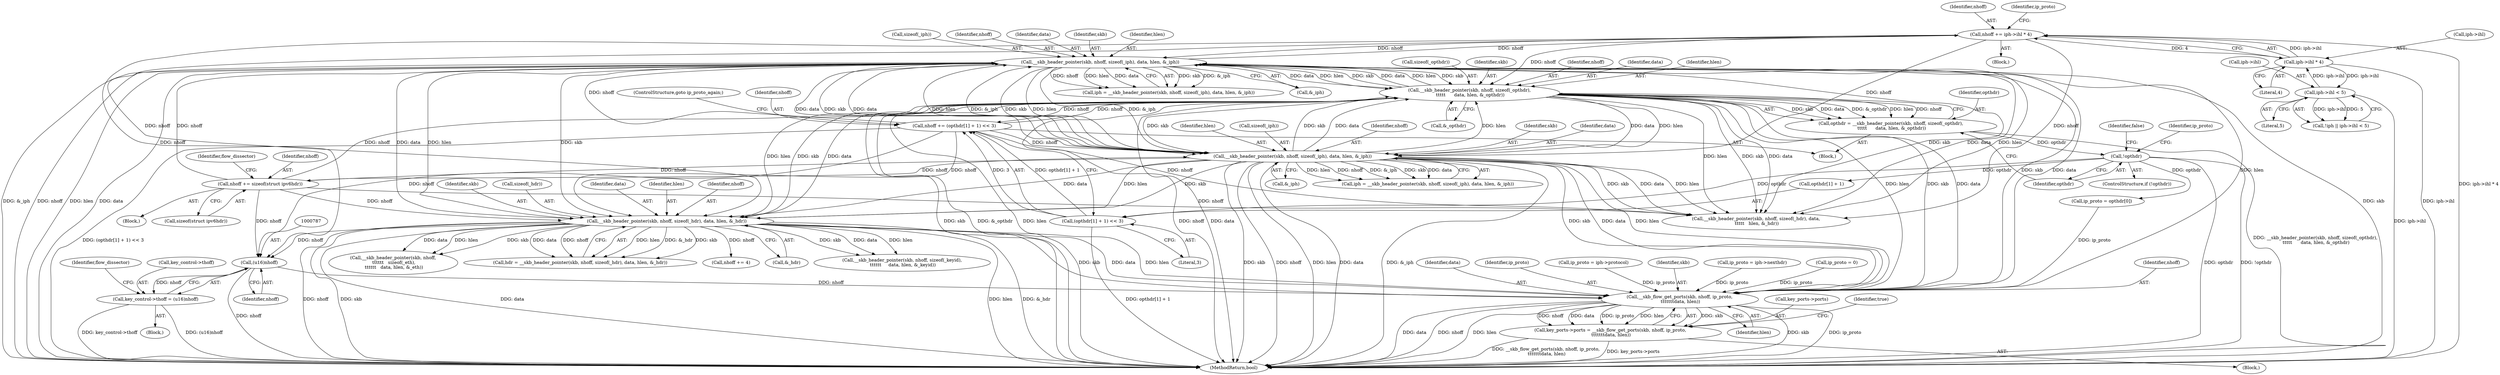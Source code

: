 digraph "1_linux_a6e544b0a88b53114bfa5a57e21b7be7a8dfc9d0@del" {
"1000786" [label="(Call,(u16)nhoff)"];
"1000213" [label="(Call,nhoff += iph->ihl * 4)"];
"1000215" [label="(Call,iph->ihl * 4)"];
"1000206" [label="(Call,iph->ihl < 5)"];
"1000193" [label="(Call,__skb_header_pointer(skb, nhoff, sizeof(_iph), data, hlen, &_iph))"];
"1000723" [label="(Call,__skb_header_pointer(skb, nhoff, sizeof(_opthdr),\n \t\t\t\t\t      data, hlen, &_opthdr))"];
"1000269" [label="(Call,__skb_header_pointer(skb, nhoff, sizeof(_iph), data, hlen, &_iph))"];
"1000288" [label="(Call,nhoff += sizeof(struct ipv6hdr))"];
"1000742" [label="(Call,nhoff += (opthdr[1] + 1) << 3)"];
"1000744" [label="(Call,(opthdr[1] + 1) << 3)"];
"1000733" [label="(Call,!opthdr)"];
"1000721" [label="(Call,opthdr = __skb_header_pointer(skb, nhoff, sizeof(_opthdr),\n \t\t\t\t\t      data, hlen, &_opthdr))"];
"1000580" [label="(Call,__skb_header_pointer(skb, nhoff, sizeof(_hdr), data, hlen, &_hdr))"];
"1000782" [label="(Call,key_control->thoff = (u16)nhoff)"];
"1000804" [label="(Call,__skb_flow_get_ports(skb, nhoff, ip_proto,\n \t\t\t\t\t\t\tdata, hlen))"];
"1000800" [label="(Call,key_ports->ports = __skb_flow_get_ports(skb, nhoff, ip_proto,\n \t\t\t\t\t\t\tdata, hlen))"];
"1000736" [label="(Identifier,false)"];
"1000262" [label="(Block,)"];
"1000684" [label="(Call,__skb_header_pointer(skb, nhoff,\n \t\t\t\t\t\t   sizeof(_eth),\n \t\t\t\t\t\t   data, hlen, &_eth))"];
"1000215" [label="(Call,iph->ihl * 4)"];
"1000193" [label="(Call,__skb_header_pointer(skb, nhoff, sizeof(_iph), data, hlen, &_iph))"];
"1000275" [label="(Identifier,hlen)"];
"1000272" [label="(Call,sizeof(_iph))"];
"1000276" [label="(Call,&_iph)"];
"1000801" [label="(Call,key_ports->ports)"];
"1000580" [label="(Call,__skb_header_pointer(skb, nhoff, sizeof(_hdr), data, hlen, &_hdr))"];
"1000294" [label="(Identifier,flow_dissector)"];
"1000578" [label="(Call,hdr = __skb_header_pointer(skb, nhoff, sizeof(_hdr), data, hlen, &_hdr))"];
"1000196" [label="(Call,sizeof(_iph))"];
"1000195" [label="(Identifier,nhoff)"];
"1000744" [label="(Call,(opthdr[1] + 1) << 3)"];
"1000725" [label="(Identifier,nhoff)"];
"1000728" [label="(Identifier,data)"];
"1000782" [label="(Call,key_control->thoff = (u16)nhoff)"];
"1000608" [label="(Call,nhoff += 4)"];
"1000730" [label="(Call,&_opthdr)"];
"1000751" [label="(ControlStructure,goto ip_proto_again;)"];
"1000267" [label="(Call,iph = __skb_header_pointer(skb, nhoff, sizeof(_iph), data, hlen, &_iph))"];
"1000733" [label="(Call,!opthdr)"];
"1000737" [label="(Call,ip_proto = opthdr[0])"];
"1000187" [label="(Block,)"];
"1000806" [label="(Identifier,nhoff)"];
"1000112" [label="(Block,)"];
"1000788" [label="(Identifier,nhoff)"];
"1000793" [label="(Block,)"];
"1000808" [label="(Identifier,data)"];
"1000581" [label="(Identifier,skb)"];
"1000214" [label="(Identifier,nhoff)"];
"1000198" [label="(Identifier,data)"];
"1000269" [label="(Call,__skb_header_pointer(skb, nhoff, sizeof(_iph), data, hlen, &_iph))"];
"1000194" [label="(Identifier,skb)"];
"1000271" [label="(Identifier,nhoff)"];
"1000583" [label="(Call,sizeof(_hdr))"];
"1000712" [label="(Block,)"];
"1000812" [label="(MethodReturn,bool)"];
"1000206" [label="(Call,iph->ihl < 5)"];
"1000587" [label="(Call,&_hdr)"];
"1000807" [label="(Identifier,ip_proto)"];
"1000723" [label="(Call,__skb_header_pointer(skb, nhoff, sizeof(_opthdr),\n \t\t\t\t\t      data, hlen, &_opthdr))"];
"1000220" [label="(Call,ip_proto = iph->protocol)"];
"1000585" [label="(Identifier,data)"];
"1000207" [label="(Call,iph->ihl)"];
"1000586" [label="(Identifier,hlen)"];
"1000809" [label="(Identifier,hlen)"];
"1000270" [label="(Identifier,skb)"];
"1000219" [label="(Literal,4)"];
"1000745" [label="(Call,opthdr[1] + 1)"];
"1000722" [label="(Identifier,opthdr)"];
"1000734" [label="(Identifier,opthdr)"];
"1000191" [label="(Call,iph = __skb_header_pointer(skb, nhoff, sizeof(_iph), data, hlen, &_iph))"];
"1000288" [label="(Call,nhoff += sizeof(struct ipv6hdr))"];
"1000800" [label="(Call,key_ports->ports = __skb_flow_get_ports(skb, nhoff, ip_proto,\n \t\t\t\t\t\t\tdata, hlen))"];
"1000487" [label="(Call,__skb_header_pointer(skb, nhoff, sizeof(_hdr), data,\n \t\t\t\t\t   hlen, &_hdr))"];
"1000786" [label="(Call,(u16)nhoff)"];
"1000750" [label="(Literal,3)"];
"1000582" [label="(Identifier,nhoff)"];
"1000805" [label="(Identifier,skb)"];
"1000289" [label="(Identifier,nhoff)"];
"1000631" [label="(Call,__skb_header_pointer(skb, nhoff, sizeof(_keyid),\n \t\t\t\t\t\t     data, hlen, &_keyid))"];
"1000742" [label="(Call,nhoff += (opthdr[1] + 1) << 3)"];
"1000743" [label="(Identifier,nhoff)"];
"1000213" [label="(Call,nhoff += iph->ihl * 4)"];
"1000283" [label="(Call,ip_proto = iph->nexthdr)"];
"1000738" [label="(Identifier,ip_proto)"];
"1000729" [label="(Identifier,hlen)"];
"1000783" [label="(Call,key_control->thoff)"];
"1000199" [label="(Identifier,hlen)"];
"1000274" [label="(Identifier,data)"];
"1000200" [label="(Call,&_iph)"];
"1000203" [label="(Call,!iph || iph->ihl < 5)"];
"1000804" [label="(Call,__skb_flow_get_ports(skb, nhoff, ip_proto,\n \t\t\t\t\t\t\tdata, hlen))"];
"1000726" [label="(Call,sizeof(_opthdr))"];
"1000290" [label="(Call,sizeof(struct ipv6hdr))"];
"1000724" [label="(Identifier,skb)"];
"1000221" [label="(Identifier,ip_proto)"];
"1000721" [label="(Call,opthdr = __skb_header_pointer(skb, nhoff, sizeof(_opthdr),\n \t\t\t\t\t      data, hlen, &_opthdr))"];
"1000210" [label="(Literal,5)"];
"1000732" [label="(ControlStructure,if (!opthdr))"];
"1000228" [label="(Call,ip_proto = 0)"];
"1000811" [label="(Identifier,true)"];
"1000791" [label="(Identifier,flow_dissector)"];
"1000216" [label="(Call,iph->ihl)"];
"1000786" -> "1000782"  [label="AST: "];
"1000786" -> "1000788"  [label="CFG: "];
"1000787" -> "1000786"  [label="AST: "];
"1000788" -> "1000786"  [label="AST: "];
"1000782" -> "1000786"  [label="CFG: "];
"1000786" -> "1000812"  [label="DDG: nhoff"];
"1000786" -> "1000782"  [label="DDG: nhoff"];
"1000213" -> "1000786"  [label="DDG: nhoff"];
"1000288" -> "1000786"  [label="DDG: nhoff"];
"1000580" -> "1000786"  [label="DDG: nhoff"];
"1000742" -> "1000786"  [label="DDG: nhoff"];
"1000786" -> "1000804"  [label="DDG: nhoff"];
"1000213" -> "1000187"  [label="AST: "];
"1000213" -> "1000215"  [label="CFG: "];
"1000214" -> "1000213"  [label="AST: "];
"1000215" -> "1000213"  [label="AST: "];
"1000221" -> "1000213"  [label="CFG: "];
"1000213" -> "1000812"  [label="DDG: iph->ihl * 4"];
"1000213" -> "1000193"  [label="DDG: nhoff"];
"1000215" -> "1000213"  [label="DDG: iph->ihl"];
"1000215" -> "1000213"  [label="DDG: 4"];
"1000193" -> "1000213"  [label="DDG: nhoff"];
"1000213" -> "1000269"  [label="DDG: nhoff"];
"1000213" -> "1000487"  [label="DDG: nhoff"];
"1000213" -> "1000580"  [label="DDG: nhoff"];
"1000213" -> "1000723"  [label="DDG: nhoff"];
"1000215" -> "1000219"  [label="CFG: "];
"1000216" -> "1000215"  [label="AST: "];
"1000219" -> "1000215"  [label="AST: "];
"1000215" -> "1000812"  [label="DDG: iph->ihl"];
"1000215" -> "1000206"  [label="DDG: iph->ihl"];
"1000206" -> "1000215"  [label="DDG: iph->ihl"];
"1000206" -> "1000203"  [label="AST: "];
"1000206" -> "1000210"  [label="CFG: "];
"1000207" -> "1000206"  [label="AST: "];
"1000210" -> "1000206"  [label="AST: "];
"1000203" -> "1000206"  [label="CFG: "];
"1000206" -> "1000812"  [label="DDG: iph->ihl"];
"1000206" -> "1000203"  [label="DDG: iph->ihl"];
"1000206" -> "1000203"  [label="DDG: 5"];
"1000193" -> "1000191"  [label="AST: "];
"1000193" -> "1000200"  [label="CFG: "];
"1000194" -> "1000193"  [label="AST: "];
"1000195" -> "1000193"  [label="AST: "];
"1000196" -> "1000193"  [label="AST: "];
"1000198" -> "1000193"  [label="AST: "];
"1000199" -> "1000193"  [label="AST: "];
"1000200" -> "1000193"  [label="AST: "];
"1000191" -> "1000193"  [label="CFG: "];
"1000193" -> "1000812"  [label="DDG: skb"];
"1000193" -> "1000812"  [label="DDG: &_iph"];
"1000193" -> "1000812"  [label="DDG: nhoff"];
"1000193" -> "1000812"  [label="DDG: hlen"];
"1000193" -> "1000812"  [label="DDG: data"];
"1000193" -> "1000191"  [label="DDG: skb"];
"1000193" -> "1000191"  [label="DDG: &_iph"];
"1000193" -> "1000191"  [label="DDG: nhoff"];
"1000193" -> "1000191"  [label="DDG: hlen"];
"1000193" -> "1000191"  [label="DDG: data"];
"1000723" -> "1000193"  [label="DDG: skb"];
"1000723" -> "1000193"  [label="DDG: data"];
"1000723" -> "1000193"  [label="DDG: hlen"];
"1000269" -> "1000193"  [label="DDG: skb"];
"1000269" -> "1000193"  [label="DDG: data"];
"1000269" -> "1000193"  [label="DDG: hlen"];
"1000269" -> "1000193"  [label="DDG: &_iph"];
"1000288" -> "1000193"  [label="DDG: nhoff"];
"1000742" -> "1000193"  [label="DDG: nhoff"];
"1000193" -> "1000269"  [label="DDG: skb"];
"1000193" -> "1000269"  [label="DDG: data"];
"1000193" -> "1000269"  [label="DDG: hlen"];
"1000193" -> "1000269"  [label="DDG: &_iph"];
"1000193" -> "1000487"  [label="DDG: skb"];
"1000193" -> "1000487"  [label="DDG: data"];
"1000193" -> "1000487"  [label="DDG: hlen"];
"1000193" -> "1000580"  [label="DDG: skb"];
"1000193" -> "1000580"  [label="DDG: data"];
"1000193" -> "1000580"  [label="DDG: hlen"];
"1000193" -> "1000723"  [label="DDG: skb"];
"1000193" -> "1000723"  [label="DDG: data"];
"1000193" -> "1000723"  [label="DDG: hlen"];
"1000193" -> "1000804"  [label="DDG: skb"];
"1000193" -> "1000804"  [label="DDG: data"];
"1000193" -> "1000804"  [label="DDG: hlen"];
"1000723" -> "1000721"  [label="AST: "];
"1000723" -> "1000730"  [label="CFG: "];
"1000724" -> "1000723"  [label="AST: "];
"1000725" -> "1000723"  [label="AST: "];
"1000726" -> "1000723"  [label="AST: "];
"1000728" -> "1000723"  [label="AST: "];
"1000729" -> "1000723"  [label="AST: "];
"1000730" -> "1000723"  [label="AST: "];
"1000721" -> "1000723"  [label="CFG: "];
"1000723" -> "1000812"  [label="DDG: skb"];
"1000723" -> "1000812"  [label="DDG: &_opthdr"];
"1000723" -> "1000812"  [label="DDG: hlen"];
"1000723" -> "1000812"  [label="DDG: nhoff"];
"1000723" -> "1000812"  [label="DDG: data"];
"1000723" -> "1000269"  [label="DDG: skb"];
"1000723" -> "1000269"  [label="DDG: data"];
"1000723" -> "1000269"  [label="DDG: hlen"];
"1000723" -> "1000487"  [label="DDG: skb"];
"1000723" -> "1000487"  [label="DDG: data"];
"1000723" -> "1000487"  [label="DDG: hlen"];
"1000723" -> "1000580"  [label="DDG: skb"];
"1000723" -> "1000580"  [label="DDG: data"];
"1000723" -> "1000580"  [label="DDG: hlen"];
"1000723" -> "1000721"  [label="DDG: skb"];
"1000723" -> "1000721"  [label="DDG: data"];
"1000723" -> "1000721"  [label="DDG: &_opthdr"];
"1000723" -> "1000721"  [label="DDG: hlen"];
"1000723" -> "1000721"  [label="DDG: nhoff"];
"1000269" -> "1000723"  [label="DDG: skb"];
"1000269" -> "1000723"  [label="DDG: data"];
"1000269" -> "1000723"  [label="DDG: hlen"];
"1000288" -> "1000723"  [label="DDG: nhoff"];
"1000742" -> "1000723"  [label="DDG: nhoff"];
"1000723" -> "1000742"  [label="DDG: nhoff"];
"1000723" -> "1000804"  [label="DDG: skb"];
"1000723" -> "1000804"  [label="DDG: data"];
"1000723" -> "1000804"  [label="DDG: hlen"];
"1000269" -> "1000267"  [label="AST: "];
"1000269" -> "1000276"  [label="CFG: "];
"1000270" -> "1000269"  [label="AST: "];
"1000271" -> "1000269"  [label="AST: "];
"1000272" -> "1000269"  [label="AST: "];
"1000274" -> "1000269"  [label="AST: "];
"1000275" -> "1000269"  [label="AST: "];
"1000276" -> "1000269"  [label="AST: "];
"1000267" -> "1000269"  [label="CFG: "];
"1000269" -> "1000812"  [label="DDG: hlen"];
"1000269" -> "1000812"  [label="DDG: data"];
"1000269" -> "1000812"  [label="DDG: &_iph"];
"1000269" -> "1000812"  [label="DDG: skb"];
"1000269" -> "1000812"  [label="DDG: nhoff"];
"1000269" -> "1000267"  [label="DDG: hlen"];
"1000269" -> "1000267"  [label="DDG: nhoff"];
"1000269" -> "1000267"  [label="DDG: &_iph"];
"1000269" -> "1000267"  [label="DDG: skb"];
"1000269" -> "1000267"  [label="DDG: data"];
"1000288" -> "1000269"  [label="DDG: nhoff"];
"1000742" -> "1000269"  [label="DDG: nhoff"];
"1000269" -> "1000288"  [label="DDG: nhoff"];
"1000269" -> "1000487"  [label="DDG: skb"];
"1000269" -> "1000487"  [label="DDG: data"];
"1000269" -> "1000487"  [label="DDG: hlen"];
"1000269" -> "1000580"  [label="DDG: skb"];
"1000269" -> "1000580"  [label="DDG: data"];
"1000269" -> "1000580"  [label="DDG: hlen"];
"1000269" -> "1000804"  [label="DDG: skb"];
"1000269" -> "1000804"  [label="DDG: data"];
"1000269" -> "1000804"  [label="DDG: hlen"];
"1000288" -> "1000262"  [label="AST: "];
"1000288" -> "1000290"  [label="CFG: "];
"1000289" -> "1000288"  [label="AST: "];
"1000290" -> "1000288"  [label="AST: "];
"1000294" -> "1000288"  [label="CFG: "];
"1000288" -> "1000487"  [label="DDG: nhoff"];
"1000288" -> "1000580"  [label="DDG: nhoff"];
"1000742" -> "1000712"  [label="AST: "];
"1000742" -> "1000744"  [label="CFG: "];
"1000743" -> "1000742"  [label="AST: "];
"1000744" -> "1000742"  [label="AST: "];
"1000751" -> "1000742"  [label="CFG: "];
"1000742" -> "1000812"  [label="DDG: (opthdr[1] + 1) << 3"];
"1000742" -> "1000487"  [label="DDG: nhoff"];
"1000742" -> "1000580"  [label="DDG: nhoff"];
"1000744" -> "1000742"  [label="DDG: opthdr[1] + 1"];
"1000744" -> "1000742"  [label="DDG: 3"];
"1000744" -> "1000750"  [label="CFG: "];
"1000745" -> "1000744"  [label="AST: "];
"1000750" -> "1000744"  [label="AST: "];
"1000744" -> "1000812"  [label="DDG: opthdr[1] + 1"];
"1000733" -> "1000744"  [label="DDG: opthdr"];
"1000733" -> "1000732"  [label="AST: "];
"1000733" -> "1000734"  [label="CFG: "];
"1000734" -> "1000733"  [label="AST: "];
"1000736" -> "1000733"  [label="CFG: "];
"1000738" -> "1000733"  [label="CFG: "];
"1000733" -> "1000812"  [label="DDG: opthdr"];
"1000733" -> "1000812"  [label="DDG: !opthdr"];
"1000721" -> "1000733"  [label="DDG: opthdr"];
"1000733" -> "1000737"  [label="DDG: opthdr"];
"1000733" -> "1000745"  [label="DDG: opthdr"];
"1000721" -> "1000712"  [label="AST: "];
"1000722" -> "1000721"  [label="AST: "];
"1000734" -> "1000721"  [label="CFG: "];
"1000721" -> "1000812"  [label="DDG: __skb_header_pointer(skb, nhoff, sizeof(_opthdr),\n \t\t\t\t\t      data, hlen, &_opthdr)"];
"1000580" -> "1000578"  [label="AST: "];
"1000580" -> "1000587"  [label="CFG: "];
"1000581" -> "1000580"  [label="AST: "];
"1000582" -> "1000580"  [label="AST: "];
"1000583" -> "1000580"  [label="AST: "];
"1000585" -> "1000580"  [label="AST: "];
"1000586" -> "1000580"  [label="AST: "];
"1000587" -> "1000580"  [label="AST: "];
"1000578" -> "1000580"  [label="CFG: "];
"1000580" -> "1000812"  [label="DDG: hlen"];
"1000580" -> "1000812"  [label="DDG: &_hdr"];
"1000580" -> "1000812"  [label="DDG: nhoff"];
"1000580" -> "1000812"  [label="DDG: skb"];
"1000580" -> "1000812"  [label="DDG: data"];
"1000580" -> "1000578"  [label="DDG: hlen"];
"1000580" -> "1000578"  [label="DDG: &_hdr"];
"1000580" -> "1000578"  [label="DDG: skb"];
"1000580" -> "1000578"  [label="DDG: data"];
"1000580" -> "1000578"  [label="DDG: nhoff"];
"1000580" -> "1000608"  [label="DDG: nhoff"];
"1000580" -> "1000631"  [label="DDG: skb"];
"1000580" -> "1000631"  [label="DDG: data"];
"1000580" -> "1000631"  [label="DDG: hlen"];
"1000580" -> "1000684"  [label="DDG: skb"];
"1000580" -> "1000684"  [label="DDG: data"];
"1000580" -> "1000684"  [label="DDG: hlen"];
"1000580" -> "1000804"  [label="DDG: skb"];
"1000580" -> "1000804"  [label="DDG: data"];
"1000580" -> "1000804"  [label="DDG: hlen"];
"1000782" -> "1000112"  [label="AST: "];
"1000783" -> "1000782"  [label="AST: "];
"1000791" -> "1000782"  [label="CFG: "];
"1000782" -> "1000812"  [label="DDG: key_control->thoff"];
"1000782" -> "1000812"  [label="DDG: (u16)nhoff"];
"1000804" -> "1000800"  [label="AST: "];
"1000804" -> "1000809"  [label="CFG: "];
"1000805" -> "1000804"  [label="AST: "];
"1000806" -> "1000804"  [label="AST: "];
"1000807" -> "1000804"  [label="AST: "];
"1000808" -> "1000804"  [label="AST: "];
"1000809" -> "1000804"  [label="AST: "];
"1000800" -> "1000804"  [label="CFG: "];
"1000804" -> "1000812"  [label="DDG: skb"];
"1000804" -> "1000812"  [label="DDG: ip_proto"];
"1000804" -> "1000812"  [label="DDG: data"];
"1000804" -> "1000812"  [label="DDG: nhoff"];
"1000804" -> "1000812"  [label="DDG: hlen"];
"1000804" -> "1000800"  [label="DDG: skb"];
"1000804" -> "1000800"  [label="DDG: nhoff"];
"1000804" -> "1000800"  [label="DDG: data"];
"1000804" -> "1000800"  [label="DDG: ip_proto"];
"1000804" -> "1000800"  [label="DDG: hlen"];
"1000220" -> "1000804"  [label="DDG: ip_proto"];
"1000283" -> "1000804"  [label="DDG: ip_proto"];
"1000228" -> "1000804"  [label="DDG: ip_proto"];
"1000737" -> "1000804"  [label="DDG: ip_proto"];
"1000800" -> "1000793"  [label="AST: "];
"1000801" -> "1000800"  [label="AST: "];
"1000811" -> "1000800"  [label="CFG: "];
"1000800" -> "1000812"  [label="DDG: __skb_flow_get_ports(skb, nhoff, ip_proto,\n \t\t\t\t\t\t\tdata, hlen)"];
"1000800" -> "1000812"  [label="DDG: key_ports->ports"];
}
